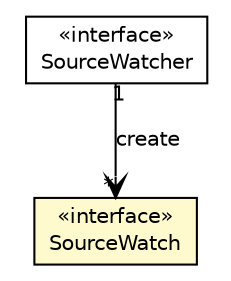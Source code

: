 #!/usr/local/bin/dot
#
# Class diagram 
# Generated by UMLGraph version R5_6-24-gf6e263 (http://www.umlgraph.org/)
#

digraph G {
	edge [fontname="Helvetica",fontsize=10,labelfontname="Helvetica",labelfontsize=10];
	node [fontname="Helvetica",fontsize=10,shape=plaintext];
	nodesep=0.25;
	ranksep=0.5;
	// org.qiweb.spi.dev.DevShellSPI.SourceWatcher
	c14672 [label=<<table title="org.qiweb.spi.dev.DevShellSPI.SourceWatcher" border="0" cellborder="1" cellspacing="0" cellpadding="2" port="p" href="./DevShellSPI.SourceWatcher.html">
		<tr><td><table border="0" cellspacing="0" cellpadding="1">
<tr><td align="center" balign="center"> &#171;interface&#187; </td></tr>
<tr><td align="center" balign="center"> SourceWatcher </td></tr>
		</table></td></tr>
		</table>>, URL="./DevShellSPI.SourceWatcher.html", fontname="Helvetica", fontcolor="black", fontsize=10.0];
	// org.qiweb.spi.dev.DevShellSPI.SourceWatch
	c14674 [label=<<table title="org.qiweb.spi.dev.DevShellSPI.SourceWatch" border="0" cellborder="1" cellspacing="0" cellpadding="2" port="p" bgcolor="lemonChiffon" href="./DevShellSPI.SourceWatch.html">
		<tr><td><table border="0" cellspacing="0" cellpadding="1">
<tr><td align="center" balign="center"> &#171;interface&#187; </td></tr>
<tr><td align="center" balign="center"> SourceWatch </td></tr>
		</table></td></tr>
		</table>>, URL="./DevShellSPI.SourceWatch.html", fontname="Helvetica", fontcolor="black", fontsize=10.0];
	// org.qiweb.spi.dev.DevShellSPI.SourceWatcher NAVASSOC org.qiweb.spi.dev.DevShellSPI.SourceWatch
	c14672:p -> c14674:p [taillabel="1", label="create", headlabel="*", fontname="Helvetica", fontcolor="black", fontsize=10.0, color="black", arrowhead=open];
}

